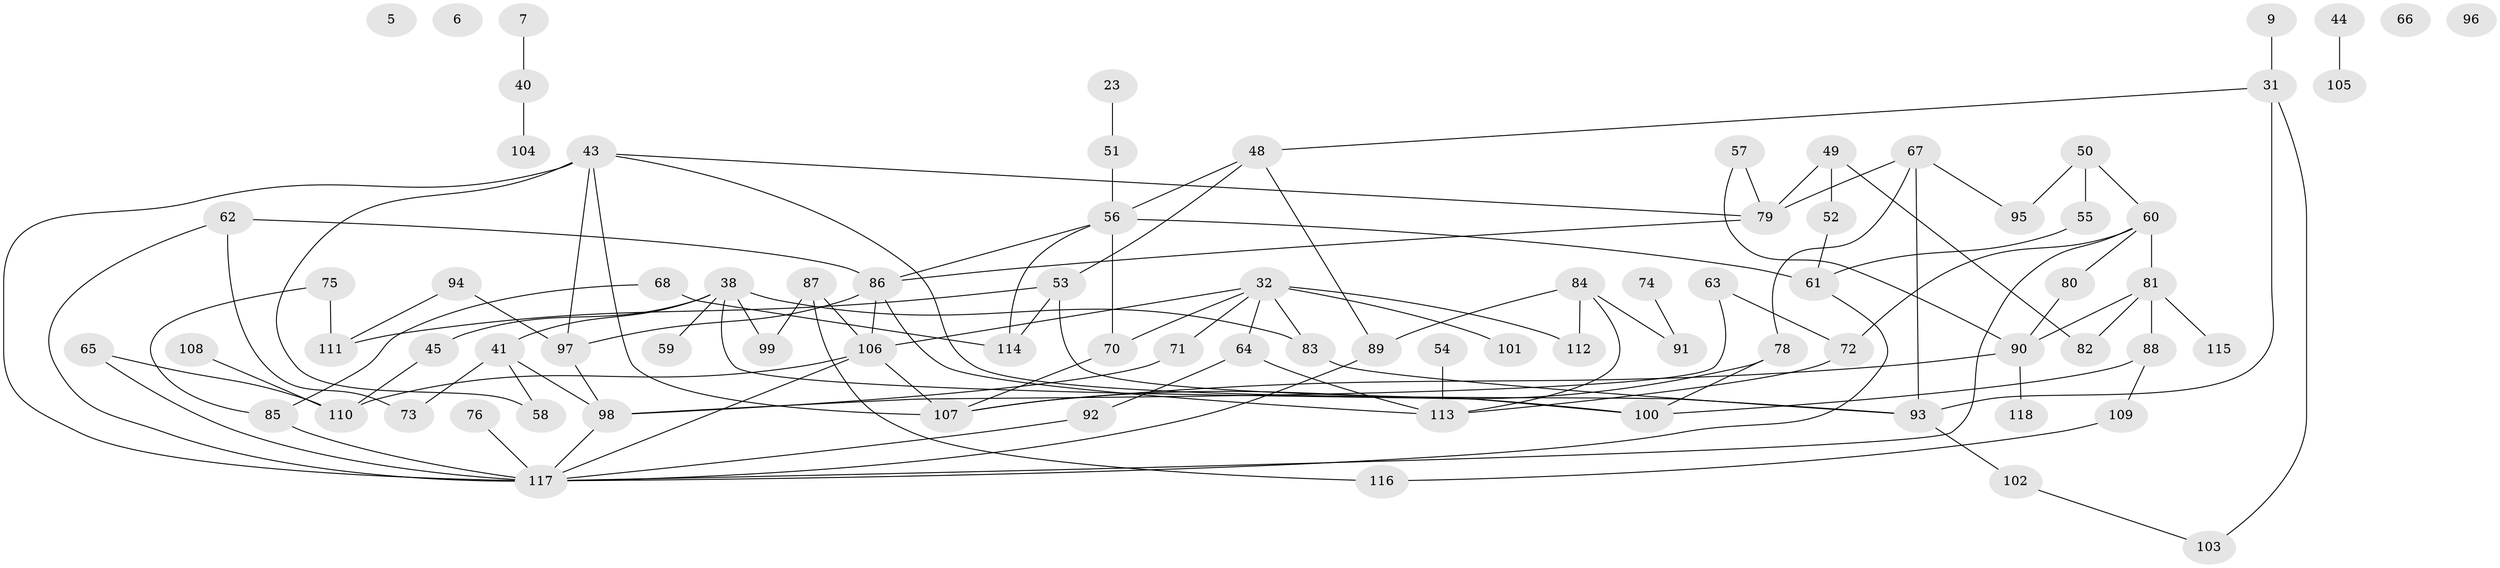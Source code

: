 // original degree distribution, {5: 0.09322033898305085, 2: 0.3305084745762712, 0: 0.03389830508474576, 1: 0.1440677966101695, 3: 0.23728813559322035, 4: 0.1440677966101695, 6: 0.00847457627118644, 8: 0.00847457627118644}
// Generated by graph-tools (version 1.1) at 2025/43/03/04/25 21:43:55]
// undirected, 82 vertices, 117 edges
graph export_dot {
graph [start="1"]
  node [color=gray90,style=filled];
  5;
  6;
  7;
  9;
  23;
  31;
  32;
  38 [super="+26"];
  40;
  41;
  43 [super="+29+33"];
  44;
  45;
  48;
  49;
  50 [super="+2+3"];
  51;
  52;
  53;
  54;
  55;
  56 [super="+10+24+14"];
  57;
  58;
  59;
  60 [super="+15"];
  61;
  62;
  63;
  64;
  65;
  66;
  67 [super="+18"];
  68;
  70;
  71;
  72 [super="+39"];
  73;
  74;
  75;
  76;
  78 [super="+37"];
  79;
  80;
  81 [super="+27+36"];
  82;
  83 [super="+8"];
  84;
  85 [super="+77"];
  86 [super="+46+69"];
  87;
  88 [super="+35"];
  89 [super="+28"];
  90;
  91;
  92;
  93 [super="+13"];
  94;
  95;
  96;
  97 [super="+34"];
  98 [super="+16+19+21+47"];
  99;
  100;
  101;
  102;
  103;
  104;
  105;
  106 [super="+1"];
  107 [super="+11+25"];
  108;
  109;
  110;
  111;
  112;
  113;
  114;
  115;
  116;
  117 [super="+22+42"];
  118;
  7 -- 40;
  9 -- 31;
  23 -- 51;
  31 -- 48;
  31 -- 93;
  31 -- 103;
  32 -- 64;
  32 -- 70;
  32 -- 71;
  32 -- 83 [weight=2];
  32 -- 101;
  32 -- 112;
  32 -- 106;
  38 -- 41 [weight=2];
  38 -- 100;
  38 -- 83;
  38 -- 99;
  38 -- 59;
  38 -- 45;
  40 -- 104;
  41 -- 58;
  41 -- 73;
  41 -- 98;
  43 -- 117;
  43 -- 93;
  43 -- 97;
  43 -- 58;
  43 -- 107;
  43 -- 79;
  44 -- 105;
  45 -- 110;
  48 -- 53;
  48 -- 56;
  48 -- 89;
  49 -- 52;
  49 -- 79;
  49 -- 82;
  50 -- 95;
  50 -- 55;
  50 -- 60;
  51 -- 56;
  52 -- 61;
  53 -- 100;
  53 -- 111;
  53 -- 114;
  54 -- 113;
  55 -- 61;
  56 -- 70;
  56 -- 114;
  56 -- 86;
  56 -- 61;
  57 -- 79;
  57 -- 90;
  60 -- 72;
  60 -- 80;
  60 -- 117;
  60 -- 81;
  61 -- 117;
  62 -- 73;
  62 -- 117;
  62 -- 86;
  63 -- 72;
  63 -- 98;
  64 -- 92;
  64 -- 113;
  65 -- 110;
  65 -- 117;
  67 -- 79;
  67 -- 93;
  67 -- 95;
  67 -- 78;
  68 -- 85;
  68 -- 114;
  70 -- 107;
  71 -- 98;
  72 -- 113;
  74 -- 91;
  75 -- 111;
  75 -- 85;
  76 -- 117;
  78 -- 107;
  78 -- 100;
  79 -- 86;
  80 -- 90;
  81 -- 115;
  81 -- 88;
  81 -- 82;
  81 -- 90;
  83 -- 93;
  84 -- 91;
  84 -- 112;
  84 -- 113;
  84 -- 89;
  85 -- 117 [weight=2];
  86 -- 113;
  86 -- 97 [weight=2];
  86 -- 106;
  87 -- 99;
  87 -- 106;
  87 -- 116;
  88 -- 100;
  88 -- 109;
  89 -- 117;
  90 -- 118;
  90 -- 107;
  92 -- 117;
  93 -- 102;
  94 -- 111;
  94 -- 97;
  97 -- 98;
  98 -- 117;
  102 -- 103;
  106 -- 107 [weight=2];
  106 -- 110;
  106 -- 117;
  108 -- 110;
  109 -- 116;
}
